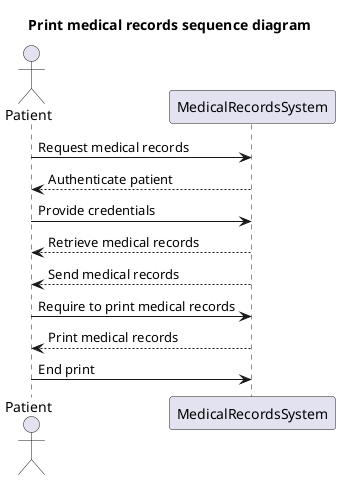 
@startuml
title Print medical records sequence diagram

Actor Patient
participant MedicalRecordsSystem

Patient -> MedicalRecordsSystem : Request medical records
MedicalRecordsSystem --> Patient : Authenticate patient
Patient -> MedicalRecordsSystem : Provide credentials
MedicalRecordsSystem --> Patient : Retrieve medical records
MedicalRecordsSystem --> Patient : Send medical records
Patient -> MedicalRecordsSystem : Require to print medical records
MedicalRecordsSystem --> Patient : Print medical records
Patient -> MedicalRecordsSystem : End print

@enduml